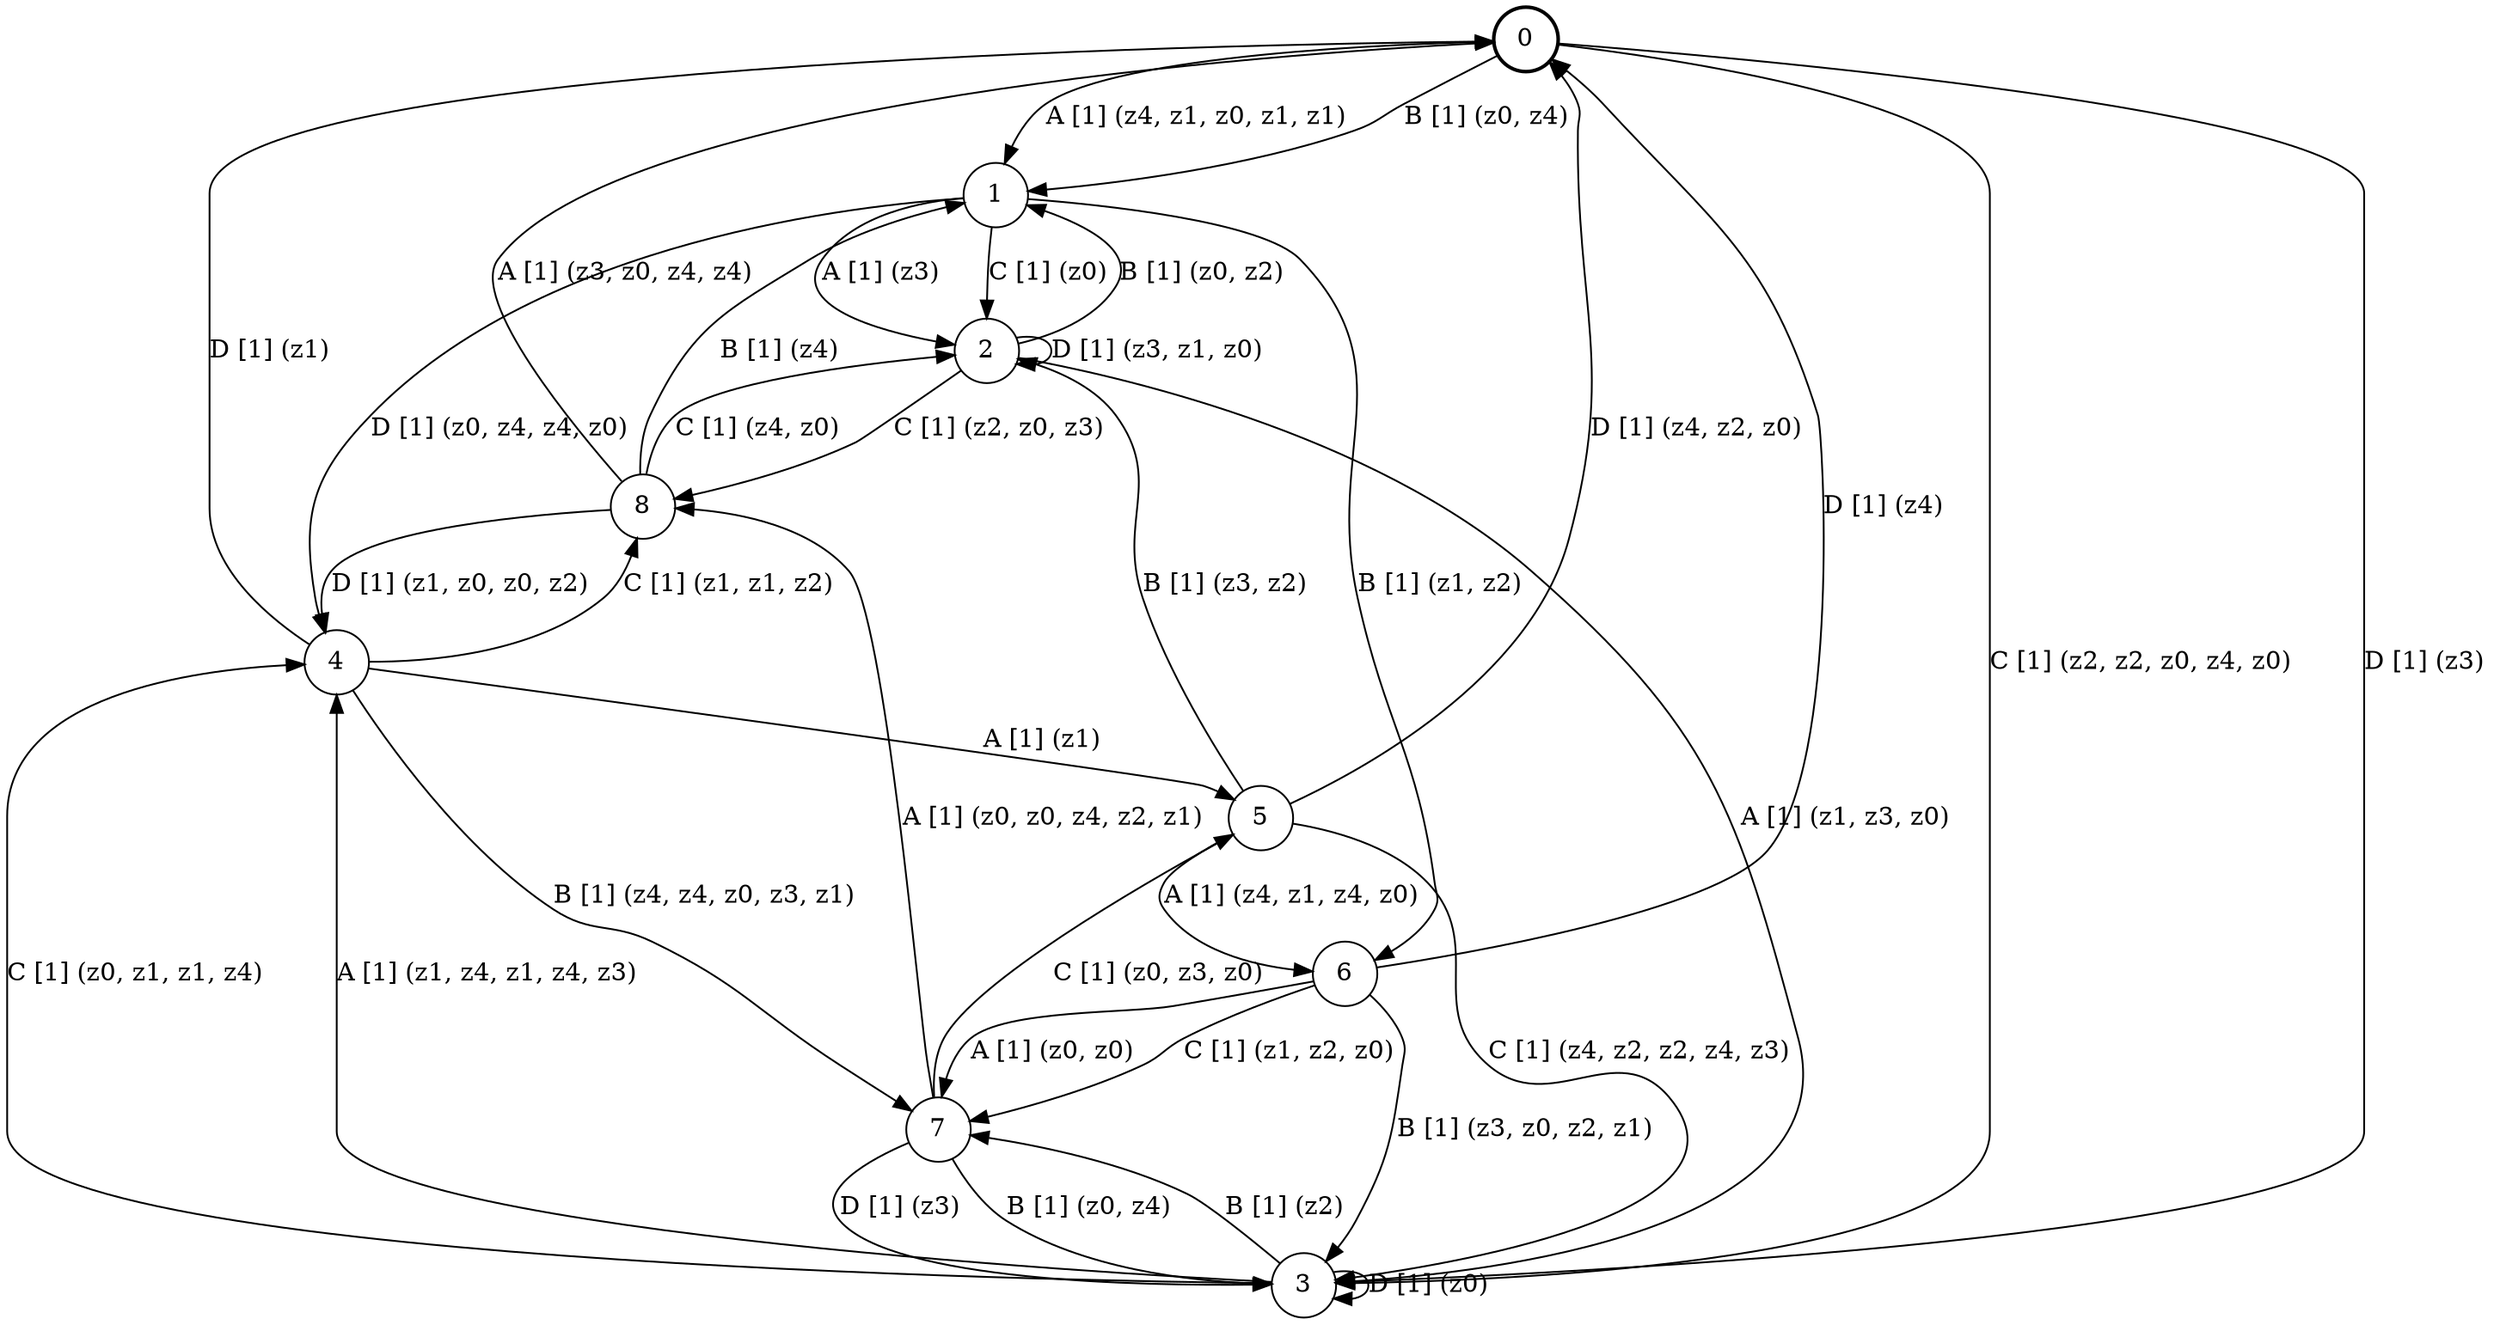 # generated file, don't try to modify
# command: dot -Tpng <filename> > tree.png
digraph Automaton {
    node [shape = circle];
    0 [style = "bold"];
    0 -> 1 [label = "A [1] (z4, z1, z0, z1, z1) "];
    0 -> 1 [label = "B [1] (z0, z4) "];
    0 -> 3 [label = "C [1] (z2, z2, z0, z4, z0) "];
    0 -> 3 [label = "D [1] (z3) "];
    1 -> 2 [label = "A [1] (z3) "];
    1 -> 6 [label = "B [1] (z1, z2) "];
    1 -> 2 [label = "C [1] (z0) "];
    1 -> 4 [label = "D [1] (z0, z4, z4, z0) "];
    2 -> 3 [label = "A [1] (z1, z3, z0) "];
    2 -> 1 [label = "B [1] (z0, z2) "];
    2 -> 8 [label = "C [1] (z2, z0, z3) "];
    2 -> 2 [label = "D [1] (z3, z1, z0) "];
    3 -> 4 [label = "A [1] (z1, z4, z1, z4, z3) "];
    3 -> 7 [label = "B [1] (z2) "];
    3 -> 4 [label = "C [1] (z0, z1, z1, z4) "];
    3 -> 3 [label = "D [1] (z0) "];
    4 -> 5 [label = "A [1] (z1) "];
    4 -> 7 [label = "B [1] (z4, z4, z0, z3, z1) "];
    4 -> 8 [label = "C [1] (z1, z1, z2) "];
    4 -> 0 [label = "D [1] (z1) "];
    5 -> 6 [label = "A [1] (z4, z1, z4, z0) "];
    5 -> 2 [label = "B [1] (z3, z2) "];
    5 -> 3 [label = "C [1] (z4, z2, z2, z4, z3) "];
    5 -> 0 [label = "D [1] (z4, z2, z0) "];
    6 -> 7 [label = "A [1] (z0, z0) "];
    6 -> 3 [label = "B [1] (z3, z0, z2, z1) "];
    6 -> 7 [label = "C [1] (z1, z2, z0) "];
    6 -> 0 [label = "D [1] (z4) "];
    7 -> 8 [label = "A [1] (z0, z0, z4, z2, z1) "];
    7 -> 3 [label = "B [1] (z0, z4) "];
    7 -> 5 [label = "C [1] (z0, z3, z0) "];
    7 -> 3 [label = "D [1] (z3) "];
    8 -> 0 [label = "A [1] (z3, z0, z4, z4) "];
    8 -> 1 [label = "B [1] (z4) "];
    8 -> 2 [label = "C [1] (z4, z0) "];
    8 -> 4 [label = "D [1] (z1, z0, z0, z2) "];
}
